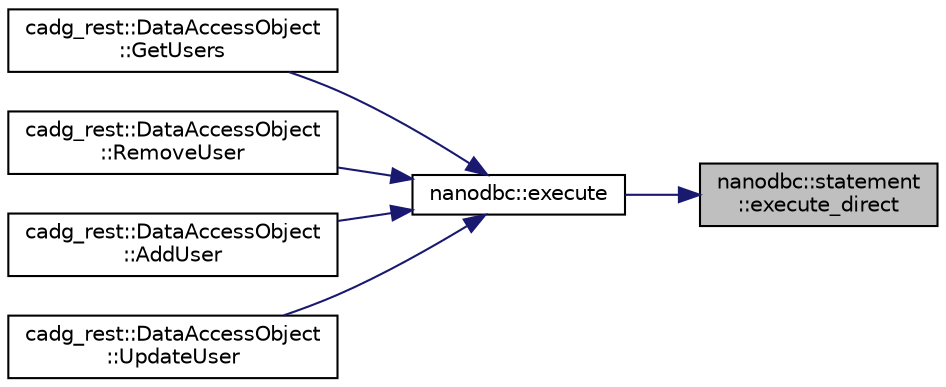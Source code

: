 digraph "nanodbc::statement::execute_direct"
{
 // LATEX_PDF_SIZE
  edge [fontname="Helvetica",fontsize="10",labelfontname="Helvetica",labelfontsize="10"];
  node [fontname="Helvetica",fontsize="10",shape=record];
  rankdir="RL";
  Node54 [label="nanodbc::statement\l::execute_direct",height=0.2,width=0.4,color="black", fillcolor="grey75", style="filled", fontcolor="black",tooltip="Opens, prepares, and executes the given query directly on the given connection."];
  Node54 -> Node55 [dir="back",color="midnightblue",fontsize="10",style="solid",fontname="Helvetica"];
  Node55 [label="nanodbc::execute",height=0.2,width=0.4,color="black", fillcolor="white", style="filled",URL="$group__mainf.html#ga5cbac617a3964611bd16a2fc6f991b83",tooltip="Immediately opens, prepares, and executes the given query directly on the given connection."];
  Node55 -> Node56 [dir="back",color="midnightblue",fontsize="10",style="solid",fontname="Helvetica"];
  Node56 [label="cadg_rest::DataAccessObject\l::GetUsers",height=0.2,width=0.4,color="black", fillcolor="white", style="filled",URL="$classcadg__rest_1_1_data_access_object.html#a52d1c1333fc65e6a3a6276d044296ca0",tooltip="Returns all users."];
  Node55 -> Node57 [dir="back",color="midnightblue",fontsize="10",style="solid",fontname="Helvetica"];
  Node57 [label="cadg_rest::DataAccessObject\l::RemoveUser",height=0.2,width=0.4,color="black", fillcolor="white", style="filled",URL="$classcadg__rest_1_1_data_access_object.html#a049df84fde79be3547fe363be40850e4",tooltip="Removes a user by the provided id."];
  Node55 -> Node58 [dir="back",color="midnightblue",fontsize="10",style="solid",fontname="Helvetica"];
  Node58 [label="cadg_rest::DataAccessObject\l::AddUser",height=0.2,width=0.4,color="black", fillcolor="white", style="filled",URL="$classcadg__rest_1_1_data_access_object.html#a6d80c563e1cd526791fa69f32cd1d896",tooltip="Adds a new user."];
  Node55 -> Node59 [dir="back",color="midnightblue",fontsize="10",style="solid",fontname="Helvetica"];
  Node59 [label="cadg_rest::DataAccessObject\l::UpdateUser",height=0.2,width=0.4,color="black", fillcolor="white", style="filled",URL="$classcadg__rest_1_1_data_access_object.html#af9a88b06de9cd2c7042c91be83e00872",tooltip="Updates a user."];
}
